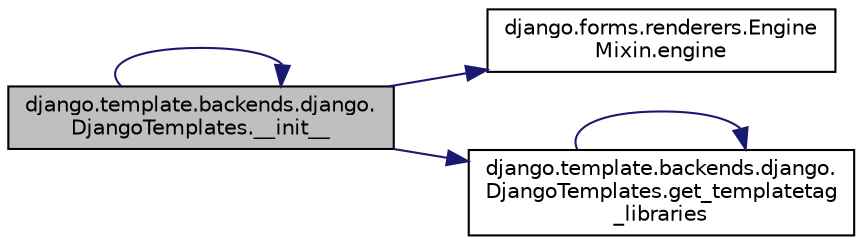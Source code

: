 digraph "django.template.backends.django.DjangoTemplates.__init__"
{
 // LATEX_PDF_SIZE
  edge [fontname="Helvetica",fontsize="10",labelfontname="Helvetica",labelfontsize="10"];
  node [fontname="Helvetica",fontsize="10",shape=record];
  rankdir="LR";
  Node1 [label="django.template.backends.django.\lDjangoTemplates.__init__",height=0.2,width=0.4,color="black", fillcolor="grey75", style="filled", fontcolor="black",tooltip=" "];
  Node1 -> Node1 [color="midnightblue",fontsize="10",style="solid",fontname="Helvetica"];
  Node1 -> Node2 [color="midnightblue",fontsize="10",style="solid",fontname="Helvetica"];
  Node2 [label="django.forms.renderers.Engine\lMixin.engine",height=0.2,width=0.4,color="black", fillcolor="white", style="filled",URL="$da/de3/classdjango_1_1forms_1_1renderers_1_1_engine_mixin.html#a5b5442f4dd99348518dbe1dbf75c7620",tooltip=" "];
  Node1 -> Node3 [color="midnightblue",fontsize="10",style="solid",fontname="Helvetica"];
  Node3 [label="django.template.backends.django.\lDjangoTemplates.get_templatetag\l_libraries",height=0.2,width=0.4,color="black", fillcolor="white", style="filled",URL="$dd/df8/classdjango_1_1template_1_1backends_1_1django_1_1_django_templates.html#ac0b5bbfd99067c8254571de93000ecda",tooltip=" "];
  Node3 -> Node3 [color="midnightblue",fontsize="10",style="solid",fontname="Helvetica"];
}
